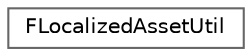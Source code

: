 digraph "Graphical Class Hierarchy"
{
 // INTERACTIVE_SVG=YES
 // LATEX_PDF_SIZE
  bgcolor="transparent";
  edge [fontname=Helvetica,fontsize=10,labelfontname=Helvetica,labelfontsize=10];
  node [fontname=Helvetica,fontsize=10,shape=box,height=0.2,width=0.4];
  rankdir="LR";
  Node0 [id="Node000000",label="FLocalizedAssetUtil",height=0.2,width=0.4,color="grey40", fillcolor="white", style="filled",URL="$d8/d9e/structFLocalizedAssetUtil.html",tooltip=" "];
}
